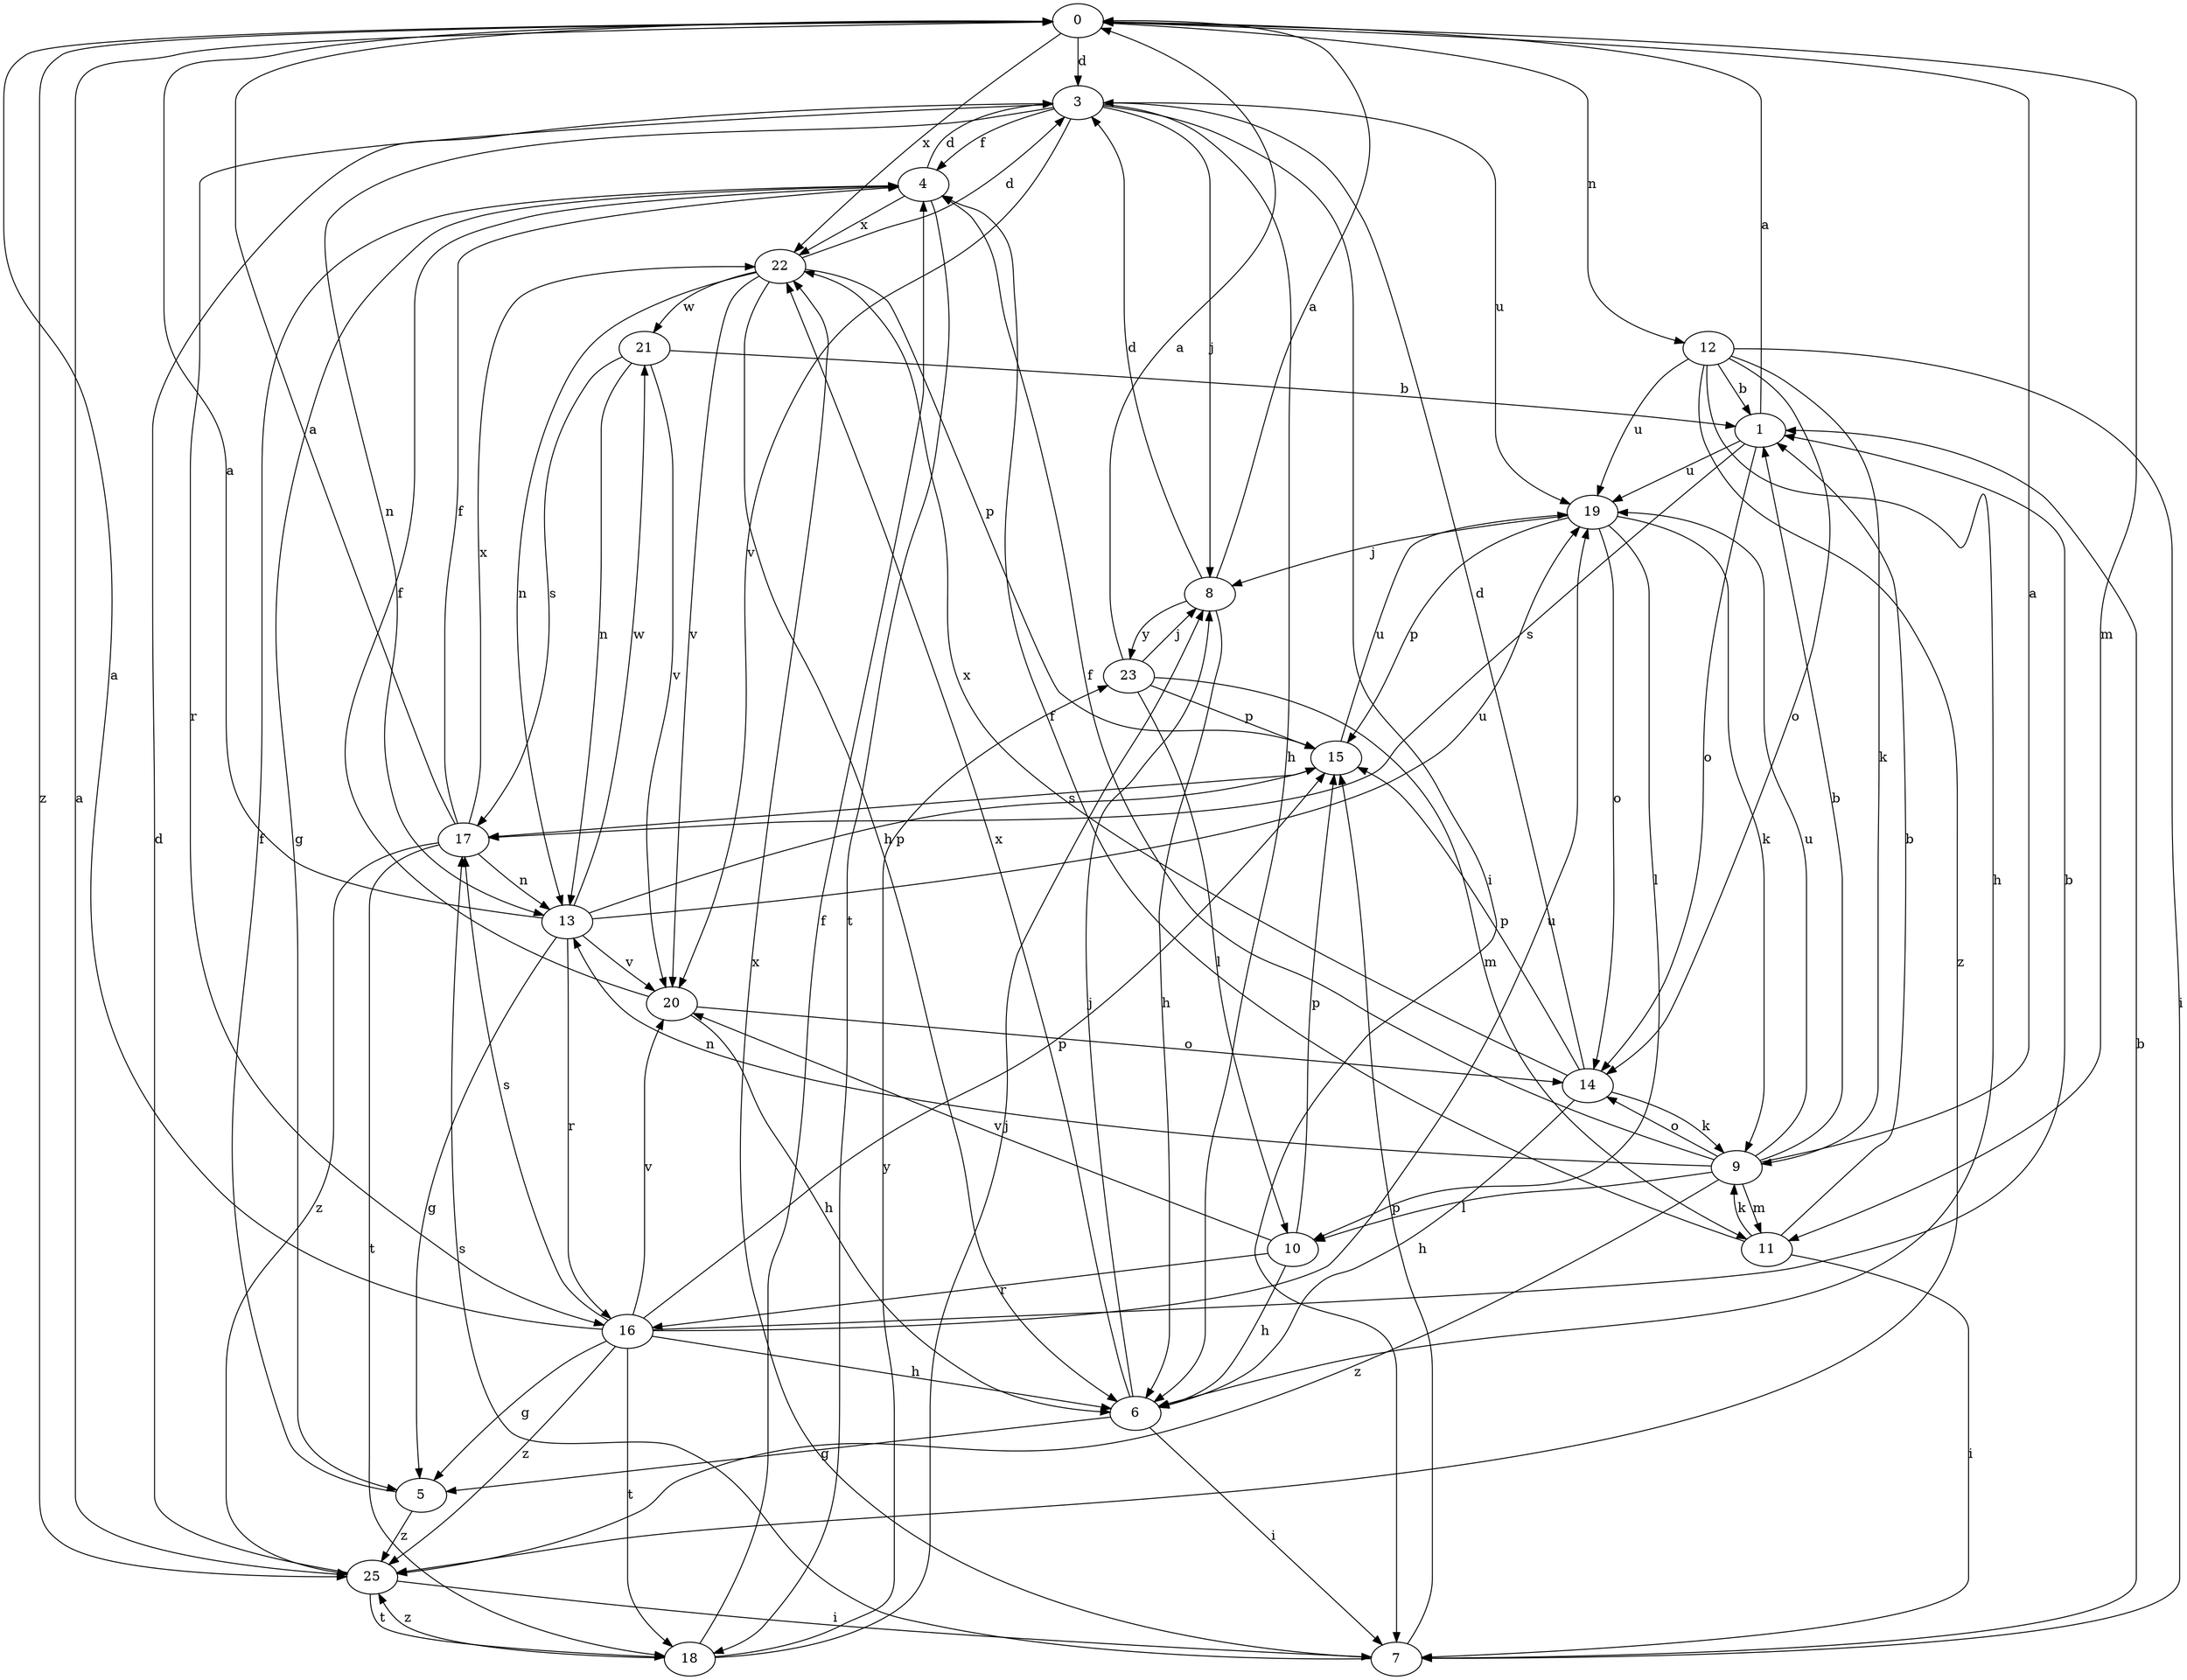 strict digraph  {
0;
1;
3;
4;
5;
6;
7;
8;
9;
10;
11;
12;
13;
14;
15;
16;
17;
18;
19;
20;
21;
22;
23;
25;
0 -> 3  [label=d];
0 -> 11  [label=m];
0 -> 12  [label=n];
0 -> 22  [label=x];
0 -> 25  [label=z];
1 -> 0  [label=a];
1 -> 14  [label=o];
1 -> 17  [label=s];
1 -> 19  [label=u];
3 -> 4  [label=f];
3 -> 6  [label=h];
3 -> 7  [label=i];
3 -> 8  [label=j];
3 -> 13  [label=n];
3 -> 16  [label=r];
3 -> 19  [label=u];
3 -> 20  [label=v];
4 -> 3  [label=d];
4 -> 5  [label=g];
4 -> 18  [label=t];
4 -> 22  [label=x];
5 -> 4  [label=f];
5 -> 25  [label=z];
6 -> 5  [label=g];
6 -> 7  [label=i];
6 -> 8  [label=j];
6 -> 22  [label=x];
7 -> 1  [label=b];
7 -> 15  [label=p];
7 -> 17  [label=s];
7 -> 22  [label=x];
8 -> 0  [label=a];
8 -> 3  [label=d];
8 -> 6  [label=h];
8 -> 23  [label=y];
9 -> 0  [label=a];
9 -> 1  [label=b];
9 -> 4  [label=f];
9 -> 10  [label=l];
9 -> 11  [label=m];
9 -> 13  [label=n];
9 -> 14  [label=o];
9 -> 19  [label=u];
9 -> 25  [label=z];
10 -> 6  [label=h];
10 -> 15  [label=p];
10 -> 16  [label=r];
10 -> 20  [label=v];
11 -> 1  [label=b];
11 -> 4  [label=f];
11 -> 7  [label=i];
11 -> 9  [label=k];
12 -> 1  [label=b];
12 -> 6  [label=h];
12 -> 7  [label=i];
12 -> 9  [label=k];
12 -> 14  [label=o];
12 -> 19  [label=u];
12 -> 25  [label=z];
13 -> 0  [label=a];
13 -> 5  [label=g];
13 -> 15  [label=p];
13 -> 16  [label=r];
13 -> 19  [label=u];
13 -> 20  [label=v];
13 -> 21  [label=w];
14 -> 3  [label=d];
14 -> 6  [label=h];
14 -> 9  [label=k];
14 -> 15  [label=p];
14 -> 22  [label=x];
15 -> 17  [label=s];
15 -> 19  [label=u];
16 -> 0  [label=a];
16 -> 1  [label=b];
16 -> 5  [label=g];
16 -> 6  [label=h];
16 -> 15  [label=p];
16 -> 17  [label=s];
16 -> 18  [label=t];
16 -> 19  [label=u];
16 -> 20  [label=v];
16 -> 25  [label=z];
17 -> 0  [label=a];
17 -> 4  [label=f];
17 -> 13  [label=n];
17 -> 18  [label=t];
17 -> 22  [label=x];
17 -> 25  [label=z];
18 -> 4  [label=f];
18 -> 8  [label=j];
18 -> 23  [label=y];
18 -> 25  [label=z];
19 -> 8  [label=j];
19 -> 9  [label=k];
19 -> 10  [label=l];
19 -> 14  [label=o];
19 -> 15  [label=p];
20 -> 4  [label=f];
20 -> 6  [label=h];
20 -> 14  [label=o];
21 -> 1  [label=b];
21 -> 13  [label=n];
21 -> 17  [label=s];
21 -> 20  [label=v];
22 -> 3  [label=d];
22 -> 6  [label=h];
22 -> 13  [label=n];
22 -> 15  [label=p];
22 -> 20  [label=v];
22 -> 21  [label=w];
23 -> 0  [label=a];
23 -> 8  [label=j];
23 -> 10  [label=l];
23 -> 11  [label=m];
23 -> 15  [label=p];
25 -> 0  [label=a];
25 -> 3  [label=d];
25 -> 7  [label=i];
25 -> 18  [label=t];
}
